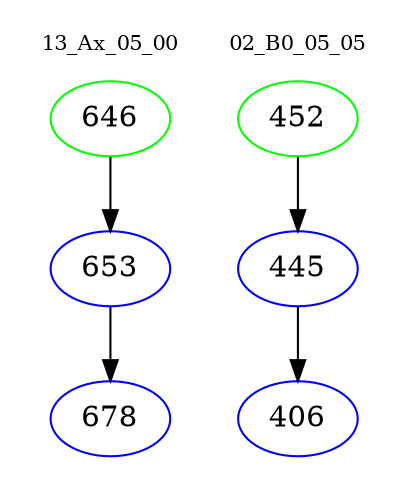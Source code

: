 digraph{
subgraph cluster_0 {
color = white
label = "13_Ax_05_00";
fontsize=10;
T0_646 [label="646", color="green"]
T0_646 -> T0_653 [color="black"]
T0_653 [label="653", color="blue"]
T0_653 -> T0_678 [color="black"]
T0_678 [label="678", color="blue"]
}
subgraph cluster_1 {
color = white
label = "02_B0_05_05";
fontsize=10;
T1_452 [label="452", color="green"]
T1_452 -> T1_445 [color="black"]
T1_445 [label="445", color="blue"]
T1_445 -> T1_406 [color="black"]
T1_406 [label="406", color="blue"]
}
}

